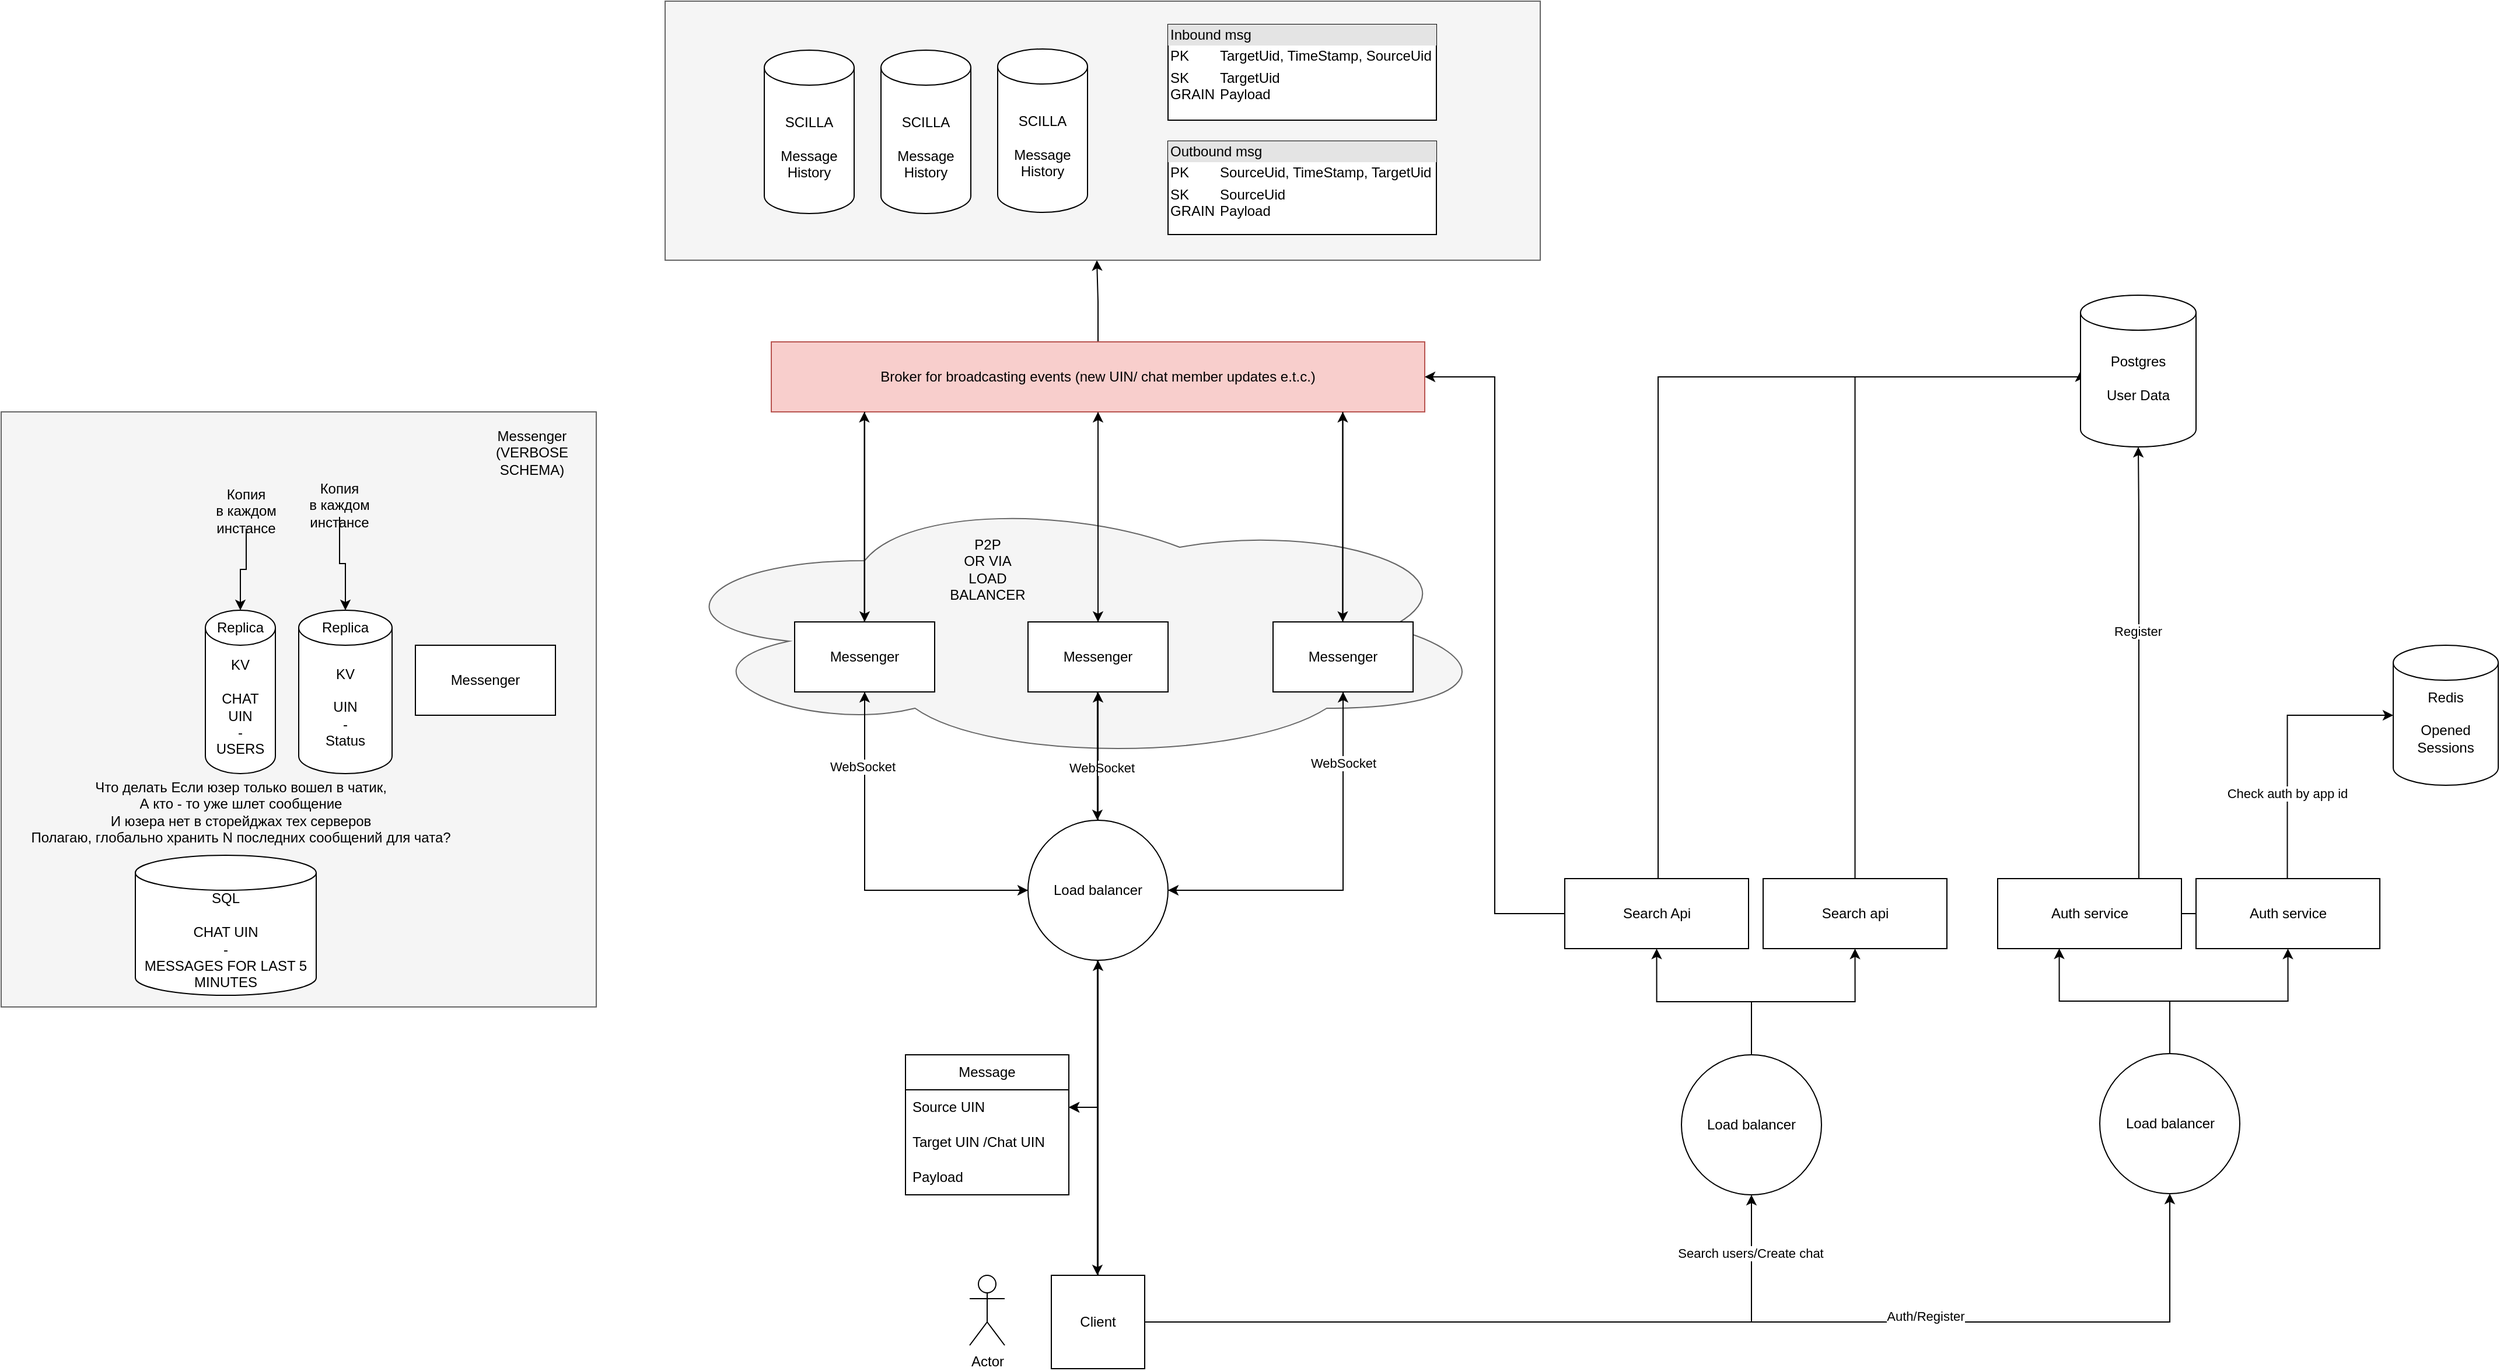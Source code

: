 <mxfile version="22.0.4" type="github">
  <diagram name="Страница — 1" id="5_0Qeo6E_ln5zNBvkZSz">
    <mxGraphModel dx="2112" dy="1877" grid="1" gridSize="10" guides="1" tooltips="1" connect="1" arrows="1" fold="1" page="1" pageScale="1" pageWidth="827" pageHeight="1169" math="0" shadow="0">
      <root>
        <mxCell id="0" />
        <mxCell id="1" parent="0" />
        <mxCell id="bu4E3NPVf6JOQ5FHrsc9-43" value="" style="ellipse;shape=cloud;whiteSpace=wrap;html=1;fillColor=#f5f5f5;strokeColor=#666666;fontColor=#333333;" parent="1" vertex="1">
          <mxGeometry x="20" y="220" width="720" height="230" as="geometry" />
        </mxCell>
        <mxCell id="cajsBiBxqNgi6xzSHzBe-105" value="" style="whiteSpace=wrap;html=1;aspect=fixed;fillColor=#f5f5f5;fontColor=#333333;strokeColor=#666666;" parent="1" vertex="1">
          <mxGeometry x="-540" y="150" width="510" height="510" as="geometry" />
        </mxCell>
        <mxCell id="cajsBiBxqNgi6xzSHzBe-158" style="edgeStyle=orthogonalEdgeStyle;rounded=0;orthogonalLoop=1;jettySize=auto;html=1;entryX=0;entryY=0.5;entryDx=0;entryDy=0;" parent="1" source="cajsBiBxqNgi6xzSHzBe-1" target="cajsBiBxqNgi6xzSHzBe-34" edge="1">
          <mxGeometry relative="1" as="geometry">
            <Array as="points">
              <mxPoint x="200" y="560" />
            </Array>
          </mxGeometry>
        </mxCell>
        <mxCell id="cajsBiBxqNgi6xzSHzBe-1" value="Messenger" style="rounded=0;whiteSpace=wrap;html=1;" parent="1" vertex="1">
          <mxGeometry x="140" y="330" width="120" height="60" as="geometry" />
        </mxCell>
        <mxCell id="cajsBiBxqNgi6xzSHzBe-2" value="Messenger" style="rounded=0;whiteSpace=wrap;html=1;" parent="1" vertex="1">
          <mxGeometry x="340" y="330" width="120" height="60" as="geometry" />
        </mxCell>
        <mxCell id="cajsBiBxqNgi6xzSHzBe-155" style="edgeStyle=orthogonalEdgeStyle;rounded=0;orthogonalLoop=1;jettySize=auto;html=1;entryX=1;entryY=0.5;entryDx=0;entryDy=0;" parent="1" source="cajsBiBxqNgi6xzSHzBe-3" target="cajsBiBxqNgi6xzSHzBe-34" edge="1">
          <mxGeometry relative="1" as="geometry">
            <Array as="points">
              <mxPoint x="610" y="560" />
            </Array>
          </mxGeometry>
        </mxCell>
        <mxCell id="cajsBiBxqNgi6xzSHzBe-3" value="Messenger" style="rounded=0;whiteSpace=wrap;html=1;" parent="1" vertex="1">
          <mxGeometry x="550" y="330" width="120" height="60" as="geometry" />
        </mxCell>
        <mxCell id="cajsBiBxqNgi6xzSHzBe-35" style="edgeStyle=orthogonalEdgeStyle;rounded=0;orthogonalLoop=1;jettySize=auto;html=1;entryX=0.5;entryY=1;entryDx=0;entryDy=0;" parent="1" source="cajsBiBxqNgi6xzSHzBe-5" target="cajsBiBxqNgi6xzSHzBe-34" edge="1">
          <mxGeometry relative="1" as="geometry" />
        </mxCell>
        <mxCell id="cajsBiBxqNgi6xzSHzBe-139" style="edgeStyle=orthogonalEdgeStyle;rounded=0;orthogonalLoop=1;jettySize=auto;html=1;entryX=0.5;entryY=1;entryDx=0;entryDy=0;" parent="1" source="cajsBiBxqNgi6xzSHzBe-5" target="cajsBiBxqNgi6xzSHzBe-124" edge="1">
          <mxGeometry relative="1" as="geometry" />
        </mxCell>
        <mxCell id="cajsBiBxqNgi6xzSHzBe-143" value="Search users/Create chat" style="edgeLabel;html=1;align=center;verticalAlign=middle;resizable=0;points=[];" parent="cajsBiBxqNgi6xzSHzBe-139" vertex="1" connectable="0">
          <mxGeometry x="0.843" y="1" relative="1" as="geometry">
            <mxPoint as="offset" />
          </mxGeometry>
        </mxCell>
        <mxCell id="cajsBiBxqNgi6xzSHzBe-140" style="edgeStyle=orthogonalEdgeStyle;rounded=0;orthogonalLoop=1;jettySize=auto;html=1;entryX=0.5;entryY=1;entryDx=0;entryDy=0;" parent="1" source="cajsBiBxqNgi6xzSHzBe-5" target="cajsBiBxqNgi6xzSHzBe-52" edge="1">
          <mxGeometry relative="1" as="geometry" />
        </mxCell>
        <mxCell id="cajsBiBxqNgi6xzSHzBe-141" value="Auth/Register" style="edgeLabel;html=1;align=center;verticalAlign=middle;resizable=0;points=[];" parent="cajsBiBxqNgi6xzSHzBe-140" vertex="1" connectable="0">
          <mxGeometry x="0.354" y="5" relative="1" as="geometry">
            <mxPoint as="offset" />
          </mxGeometry>
        </mxCell>
        <mxCell id="cajsBiBxqNgi6xzSHzBe-5" value="Client" style="whiteSpace=wrap;html=1;aspect=fixed;" parent="1" vertex="1">
          <mxGeometry x="360" y="890" width="80" height="80" as="geometry" />
        </mxCell>
        <mxCell id="cajsBiBxqNgi6xzSHzBe-36" style="edgeStyle=orthogonalEdgeStyle;rounded=0;orthogonalLoop=1;jettySize=auto;html=1;entryX=0.5;entryY=1;entryDx=0;entryDy=0;" parent="1" source="cajsBiBxqNgi6xzSHzBe-34" target="cajsBiBxqNgi6xzSHzBe-3" edge="1">
          <mxGeometry relative="1" as="geometry" />
        </mxCell>
        <mxCell id="cajsBiBxqNgi6xzSHzBe-73" value="&lt;div&gt;WebSocket&lt;/div&gt;" style="edgeLabel;html=1;align=center;verticalAlign=middle;resizable=0;points=[];" parent="cajsBiBxqNgi6xzSHzBe-36" vertex="1" connectable="0">
          <mxGeometry x="0.504" y="2" relative="1" as="geometry">
            <mxPoint x="2" y="-19" as="offset" />
          </mxGeometry>
        </mxCell>
        <mxCell id="cajsBiBxqNgi6xzSHzBe-37" style="edgeStyle=orthogonalEdgeStyle;rounded=0;orthogonalLoop=1;jettySize=auto;html=1;entryX=0.5;entryY=1;entryDx=0;entryDy=0;" parent="1" source="cajsBiBxqNgi6xzSHzBe-34" target="cajsBiBxqNgi6xzSHzBe-2" edge="1">
          <mxGeometry relative="1" as="geometry" />
        </mxCell>
        <mxCell id="cajsBiBxqNgi6xzSHzBe-72" value="WebSocket" style="edgeLabel;html=1;align=center;verticalAlign=middle;resizable=0;points=[];" parent="cajsBiBxqNgi6xzSHzBe-37" vertex="1" connectable="0">
          <mxGeometry x="-0.174" y="-3" relative="1" as="geometry">
            <mxPoint as="offset" />
          </mxGeometry>
        </mxCell>
        <mxCell id="cajsBiBxqNgi6xzSHzBe-38" style="edgeStyle=orthogonalEdgeStyle;rounded=0;orthogonalLoop=1;jettySize=auto;html=1;entryX=0.5;entryY=1;entryDx=0;entryDy=0;" parent="1" source="cajsBiBxqNgi6xzSHzBe-34" target="cajsBiBxqNgi6xzSHzBe-1" edge="1">
          <mxGeometry relative="1" as="geometry" />
        </mxCell>
        <mxCell id="cajsBiBxqNgi6xzSHzBe-74" value="WebSocket" style="edgeLabel;html=1;align=center;verticalAlign=middle;resizable=0;points=[];" parent="cajsBiBxqNgi6xzSHzBe-38" vertex="1" connectable="0">
          <mxGeometry x="0.59" y="2" relative="1" as="geometry">
            <mxPoint as="offset" />
          </mxGeometry>
        </mxCell>
        <mxCell id="bu4E3NPVf6JOQ5FHrsc9-1" value="" style="edgeStyle=orthogonalEdgeStyle;rounded=0;orthogonalLoop=1;jettySize=auto;html=1;" parent="1" source="cajsBiBxqNgi6xzSHzBe-34" target="cajsBiBxqNgi6xzSHzBe-148" edge="1">
          <mxGeometry relative="1" as="geometry" />
        </mxCell>
        <mxCell id="bu4E3NPVf6JOQ5FHrsc9-2" value="" style="edgeStyle=orthogonalEdgeStyle;rounded=0;orthogonalLoop=1;jettySize=auto;html=1;" parent="1" source="cajsBiBxqNgi6xzSHzBe-34" target="cajsBiBxqNgi6xzSHzBe-148" edge="1">
          <mxGeometry relative="1" as="geometry" />
        </mxCell>
        <mxCell id="cajsBiBxqNgi6xzSHzBe-34" value="Load balancer&lt;br&gt;" style="ellipse;whiteSpace=wrap;html=1;aspect=fixed;" parent="1" vertex="1">
          <mxGeometry x="340" y="500" width="120" height="120" as="geometry" />
        </mxCell>
        <mxCell id="cajsBiBxqNgi6xzSHzBe-39" value="Actor" style="shape=umlActor;verticalLabelPosition=bottom;verticalAlign=top;html=1;outlineConnect=0;" parent="1" vertex="1">
          <mxGeometry x="290" y="890" width="30" height="60" as="geometry" />
        </mxCell>
        <mxCell id="cajsBiBxqNgi6xzSHzBe-42" value="Auth service" style="whiteSpace=wrap;html=1;direction=south;" parent="1" vertex="1">
          <mxGeometry x="1171" y="550" width="157.5" height="60" as="geometry" />
        </mxCell>
        <mxCell id="cajsBiBxqNgi6xzSHzBe-91" style="edgeStyle=orthogonalEdgeStyle;rounded=0;orthogonalLoop=1;jettySize=auto;html=1;entryX=1;entryY=0.5;entryDx=0;entryDy=0;" parent="1" source="cajsBiBxqNgi6xzSHzBe-52" target="cajsBiBxqNgi6xzSHzBe-62" edge="1">
          <mxGeometry relative="1" as="geometry" />
        </mxCell>
        <mxCell id="cajsBiBxqNgi6xzSHzBe-52" value="Load balancer" style="ellipse;whiteSpace=wrap;html=1;aspect=fixed;" parent="1" vertex="1">
          <mxGeometry x="1258.5" y="700" width="120" height="120" as="geometry" />
        </mxCell>
        <mxCell id="cajsBiBxqNgi6xzSHzBe-56" value="Redis&lt;br&gt;&lt;br&gt;Opened&lt;br&gt;&lt;div&gt;Sessions&lt;/div&gt;&lt;div&gt;&lt;br&gt;&lt;/div&gt;" style="shape=cylinder3;whiteSpace=wrap;html=1;boundedLbl=1;backgroundOutline=1;size=15;" parent="1" vertex="1">
          <mxGeometry x="1510" y="350" width="90" height="120" as="geometry" />
        </mxCell>
        <mxCell id="cajsBiBxqNgi6xzSHzBe-59" style="edgeStyle=orthogonalEdgeStyle;rounded=0;orthogonalLoop=1;jettySize=auto;html=1;entryX=0;entryY=0.5;entryDx=0;entryDy=0;entryPerimeter=0;" parent="1" source="cajsBiBxqNgi6xzSHzBe-42" target="cajsBiBxqNgi6xzSHzBe-56" edge="1">
          <mxGeometry relative="1" as="geometry" />
        </mxCell>
        <mxCell id="cajsBiBxqNgi6xzSHzBe-122" value="Check auth by app id" style="edgeLabel;html=1;align=center;verticalAlign=middle;resizable=0;points=[];" parent="cajsBiBxqNgi6xzSHzBe-59" vertex="1" connectable="0">
          <mxGeometry x="0.106" y="1" relative="1" as="geometry">
            <mxPoint as="offset" />
          </mxGeometry>
        </mxCell>
        <mxCell id="cajsBiBxqNgi6xzSHzBe-62" value="Auth service" style="whiteSpace=wrap;html=1;direction=south;" parent="1" vertex="1">
          <mxGeometry x="1341" y="550" width="157.5" height="60" as="geometry" />
        </mxCell>
        <mxCell id="cajsBiBxqNgi6xzSHzBe-90" style="edgeStyle=orthogonalEdgeStyle;rounded=0;orthogonalLoop=1;jettySize=auto;html=1;entryX=0.998;entryY=0.665;entryDx=0;entryDy=0;entryPerimeter=0;" parent="1" source="cajsBiBxqNgi6xzSHzBe-52" target="cajsBiBxqNgi6xzSHzBe-42" edge="1">
          <mxGeometry relative="1" as="geometry" />
        </mxCell>
        <mxCell id="bu4E3NPVf6JOQ5FHrsc9-32" style="edgeStyle=orthogonalEdgeStyle;rounded=0;orthogonalLoop=1;jettySize=auto;html=1;entryX=0.5;entryY=1;entryDx=0;entryDy=0;" parent="1" source="cajsBiBxqNgi6xzSHzBe-94" edge="1">
          <mxGeometry relative="1" as="geometry">
            <mxPoint x="399.0" y="20" as="targetPoint" />
          </mxGeometry>
        </mxCell>
        <mxCell id="bu4E3NPVf6JOQ5FHrsc9-36" style="edgeStyle=orthogonalEdgeStyle;rounded=0;orthogonalLoop=1;jettySize=auto;html=1;entryX=0.5;entryY=0;entryDx=0;entryDy=0;" parent="1" source="cajsBiBxqNgi6xzSHzBe-94" target="cajsBiBxqNgi6xzSHzBe-2" edge="1">
          <mxGeometry relative="1" as="geometry" />
        </mxCell>
        <mxCell id="cajsBiBxqNgi6xzSHzBe-94" value="Broker for broadcasting events (new UIN/ chat member updates e.t.c.)" style="rounded=0;whiteSpace=wrap;html=1;fillColor=#f8cecc;strokeColor=#b85450;" parent="1" vertex="1">
          <mxGeometry x="120" y="90" width="560" height="60" as="geometry" />
        </mxCell>
        <mxCell id="cajsBiBxqNgi6xzSHzBe-104" value="" style="group" parent="1" vertex="1" connectable="0">
          <mxGeometry x="-470" y="260" width="405" height="268" as="geometry" />
        </mxCell>
        <mxCell id="cajsBiBxqNgi6xzSHzBe-75" value="KV&lt;br&gt;&lt;br&gt;UIN&lt;br&gt;-&lt;br&gt;Status" style="shape=cylinder3;whiteSpace=wrap;html=1;boundedLbl=1;backgroundOutline=1;size=15;" parent="cajsBiBxqNgi6xzSHzBe-104" vertex="1">
          <mxGeometry x="185" y="60" width="80" height="140" as="geometry" />
        </mxCell>
        <mxCell id="cajsBiBxqNgi6xzSHzBe-77" value="Messenger" style="rounded=0;whiteSpace=wrap;html=1;" parent="cajsBiBxqNgi6xzSHzBe-104" vertex="1">
          <mxGeometry x="285" y="90" width="120" height="60" as="geometry" />
        </mxCell>
        <mxCell id="cajsBiBxqNgi6xzSHzBe-78" value="KV&lt;br&gt;&lt;br&gt;CHAT&lt;br&gt;UIN&lt;br&gt;-&lt;br&gt;USERS" style="shape=cylinder3;whiteSpace=wrap;html=1;boundedLbl=1;backgroundOutline=1;size=15;" parent="cajsBiBxqNgi6xzSHzBe-104" vertex="1">
          <mxGeometry x="105" y="60" width="60" height="140" as="geometry" />
        </mxCell>
        <mxCell id="cajsBiBxqNgi6xzSHzBe-99" value="Что делать Если юзер только вошел в чатик, &lt;br&gt;А кто - то уже шлет сообщение&lt;br&gt;И юзера нет в сторейджах тех серверов&lt;br&gt;Полагаю, глобально хранить N последних сообщений для чата?" style="text;html=1;align=center;verticalAlign=middle;resizable=0;points=[];autosize=1;strokeColor=none;fillColor=none;" parent="cajsBiBxqNgi6xzSHzBe-104" vertex="1">
          <mxGeometry x="-55" y="198" width="380" height="70" as="geometry" />
        </mxCell>
        <mxCell id="cajsBiBxqNgi6xzSHzBe-101" value="Replica" style="text;html=1;strokeColor=none;fillColor=none;align=center;verticalAlign=middle;whiteSpace=wrap;rounded=0;" parent="cajsBiBxqNgi6xzSHzBe-104" vertex="1">
          <mxGeometry x="105" y="60" width="60" height="30" as="geometry" />
        </mxCell>
        <mxCell id="cajsBiBxqNgi6xzSHzBe-102" value="Replica" style="text;html=1;strokeColor=none;fillColor=none;align=center;verticalAlign=middle;whiteSpace=wrap;rounded=0;" parent="cajsBiBxqNgi6xzSHzBe-104" vertex="1">
          <mxGeometry x="195" y="60" width="60" height="30" as="geometry" />
        </mxCell>
        <mxCell id="cajsBiBxqNgi6xzSHzBe-111" style="edgeStyle=orthogonalEdgeStyle;rounded=0;orthogonalLoop=1;jettySize=auto;html=1;" parent="1" source="cajsBiBxqNgi6xzSHzBe-106" target="cajsBiBxqNgi6xzSHzBe-101" edge="1">
          <mxGeometry relative="1" as="geometry" />
        </mxCell>
        <mxCell id="cajsBiBxqNgi6xzSHzBe-106" value="Копия &lt;br&gt;в каждом инстансе" style="text;html=1;strokeColor=none;fillColor=none;align=center;verticalAlign=middle;whiteSpace=wrap;rounded=0;" parent="1" vertex="1">
          <mxGeometry x="-360" y="220" width="60" height="30" as="geometry" />
        </mxCell>
        <mxCell id="cajsBiBxqNgi6xzSHzBe-112" style="edgeStyle=orthogonalEdgeStyle;rounded=0;orthogonalLoop=1;jettySize=auto;html=1;" parent="1" source="cajsBiBxqNgi6xzSHzBe-107" target="cajsBiBxqNgi6xzSHzBe-102" edge="1">
          <mxGeometry relative="1" as="geometry" />
        </mxCell>
        <mxCell id="cajsBiBxqNgi6xzSHzBe-107" value="Копия &lt;br&gt;в каждом инстансе" style="text;html=1;strokeColor=none;fillColor=none;align=center;verticalAlign=middle;whiteSpace=wrap;rounded=0;" parent="1" vertex="1">
          <mxGeometry x="-280" y="220" width="60" height="20" as="geometry" />
        </mxCell>
        <mxCell id="cajsBiBxqNgi6xzSHzBe-114" value="SQL&lt;br&gt;&lt;br&gt;CHAT UIN &lt;br&gt;-&lt;br&gt;MESSAGES FOR LAST 5 MINUTES" style="shape=cylinder3;whiteSpace=wrap;html=1;boundedLbl=1;backgroundOutline=1;size=15;" parent="1" vertex="1">
          <mxGeometry x="-425" y="530" width="155" height="120" as="geometry" />
        </mxCell>
        <mxCell id="cajsBiBxqNgi6xzSHzBe-119" style="edgeStyle=orthogonalEdgeStyle;rounded=0;orthogonalLoop=1;jettySize=auto;html=1;entryX=0.5;entryY=1;entryDx=0;entryDy=0;entryPerimeter=0;" parent="1" source="cajsBiBxqNgi6xzSHzBe-42" target="bu4E3NPVf6JOQ5FHrsc9-30" edge="1">
          <mxGeometry relative="1" as="geometry">
            <Array as="points">
              <mxPoint x="1292" y="240" />
              <mxPoint x="1292" y="240" />
            </Array>
            <mxPoint x="1205" y="195" as="targetPoint" />
          </mxGeometry>
        </mxCell>
        <mxCell id="cajsBiBxqNgi6xzSHzBe-121" value="Register" style="edgeLabel;html=1;align=center;verticalAlign=middle;resizable=0;points=[];" parent="cajsBiBxqNgi6xzSHzBe-119" vertex="1" connectable="0">
          <mxGeometry x="0.148" y="1" relative="1" as="geometry">
            <mxPoint as="offset" />
          </mxGeometry>
        </mxCell>
        <mxCell id="cajsBiBxqNgi6xzSHzBe-133" style="edgeStyle=orthogonalEdgeStyle;rounded=0;orthogonalLoop=1;jettySize=auto;html=1;entryX=1;entryY=0.5;entryDx=0;entryDy=0;" parent="1" source="cajsBiBxqNgi6xzSHzBe-124" target="cajsBiBxqNgi6xzSHzBe-132" edge="1">
          <mxGeometry relative="1" as="geometry" />
        </mxCell>
        <mxCell id="cajsBiBxqNgi6xzSHzBe-134" style="edgeStyle=orthogonalEdgeStyle;rounded=0;orthogonalLoop=1;jettySize=auto;html=1;entryX=1;entryY=0.5;entryDx=0;entryDy=0;" parent="1" source="cajsBiBxqNgi6xzSHzBe-124" target="cajsBiBxqNgi6xzSHzBe-131" edge="1">
          <mxGeometry relative="1" as="geometry" />
        </mxCell>
        <mxCell id="cajsBiBxqNgi6xzSHzBe-124" value="Load balancer" style="ellipse;whiteSpace=wrap;html=1;aspect=fixed;" parent="1" vertex="1">
          <mxGeometry x="900" y="701" width="120" height="120" as="geometry" />
        </mxCell>
        <mxCell id="bu4E3NPVf6JOQ5FHrsc9-25" style="edgeStyle=orthogonalEdgeStyle;rounded=0;orthogonalLoop=1;jettySize=auto;html=1;entryX=1;entryY=0.5;entryDx=0;entryDy=0;" parent="1" source="cajsBiBxqNgi6xzSHzBe-131" target="cajsBiBxqNgi6xzSHzBe-94" edge="1">
          <mxGeometry relative="1" as="geometry" />
        </mxCell>
        <mxCell id="cajsBiBxqNgi6xzSHzBe-131" value="Search Api" style="whiteSpace=wrap;html=1;direction=south;" parent="1" vertex="1">
          <mxGeometry x="800" y="550" width="157.5" height="60" as="geometry" />
        </mxCell>
        <mxCell id="cajsBiBxqNgi6xzSHzBe-132" value="Search api" style="whiteSpace=wrap;html=1;direction=south;" parent="1" vertex="1">
          <mxGeometry x="970" y="550" width="157.5" height="60" as="geometry" />
        </mxCell>
        <mxCell id="cajsBiBxqNgi6xzSHzBe-137" style="edgeStyle=orthogonalEdgeStyle;rounded=0;orthogonalLoop=1;jettySize=auto;html=1;entryX=0;entryY=0.5;entryDx=0;entryDy=0;entryPerimeter=0;" parent="1" source="cajsBiBxqNgi6xzSHzBe-132" target="bu4E3NPVf6JOQ5FHrsc9-30" edge="1">
          <mxGeometry relative="1" as="geometry">
            <Array as="points">
              <mxPoint x="1049" y="120" />
              <mxPoint x="1242" y="120" />
            </Array>
            <mxPoint x="1160" y="112.5" as="targetPoint" />
          </mxGeometry>
        </mxCell>
        <mxCell id="cajsBiBxqNgi6xzSHzBe-138" style="edgeStyle=orthogonalEdgeStyle;rounded=0;orthogonalLoop=1;jettySize=auto;html=1;entryX=0;entryY=0.5;entryDx=0;entryDy=0;entryPerimeter=0;" parent="1" source="cajsBiBxqNgi6xzSHzBe-131" target="bu4E3NPVf6JOQ5FHrsc9-30" edge="1">
          <mxGeometry relative="1" as="geometry">
            <Array as="points">
              <mxPoint x="880" y="120" />
              <mxPoint x="1242" y="120" />
            </Array>
            <mxPoint x="1160" y="112.5" as="targetPoint" />
          </mxGeometry>
        </mxCell>
        <mxCell id="cajsBiBxqNgi6xzSHzBe-147" value="Message" style="swimlane;fontStyle=0;childLayout=stackLayout;horizontal=1;startSize=30;horizontalStack=0;resizeParent=1;resizeParentMax=0;resizeLast=0;collapsible=1;marginBottom=0;whiteSpace=wrap;html=1;" parent="1" vertex="1">
          <mxGeometry x="235" y="701" width="140" height="120" as="geometry" />
        </mxCell>
        <mxCell id="cajsBiBxqNgi6xzSHzBe-148" value="Source UIN" style="text;strokeColor=none;fillColor=none;align=left;verticalAlign=middle;spacingLeft=4;spacingRight=4;overflow=hidden;points=[[0,0.5],[1,0.5]];portConstraint=eastwest;rotatable=0;whiteSpace=wrap;html=1;" parent="cajsBiBxqNgi6xzSHzBe-147" vertex="1">
          <mxGeometry y="30" width="140" height="30" as="geometry" />
        </mxCell>
        <mxCell id="cajsBiBxqNgi6xzSHzBe-149" value="Target UIN /Chat UIN" style="text;strokeColor=none;fillColor=none;align=left;verticalAlign=middle;spacingLeft=4;spacingRight=4;overflow=hidden;points=[[0,0.5],[1,0.5]];portConstraint=eastwest;rotatable=0;whiteSpace=wrap;html=1;" parent="cajsBiBxqNgi6xzSHzBe-147" vertex="1">
          <mxGeometry y="60" width="140" height="30" as="geometry" />
        </mxCell>
        <mxCell id="cajsBiBxqNgi6xzSHzBe-150" value="Payload" style="text;strokeColor=none;fillColor=none;align=left;verticalAlign=middle;spacingLeft=4;spacingRight=4;overflow=hidden;points=[[0,0.5],[1,0.5]];portConstraint=eastwest;rotatable=0;whiteSpace=wrap;html=1;" parent="cajsBiBxqNgi6xzSHzBe-147" vertex="1">
          <mxGeometry y="90" width="140" height="30" as="geometry" />
        </mxCell>
        <mxCell id="cajsBiBxqNgi6xzSHzBe-152" style="edgeStyle=orthogonalEdgeStyle;rounded=0;orthogonalLoop=1;jettySize=auto;html=1;entryX=0.5;entryY=1;entryDx=0;entryDy=0;" parent="1" edge="1">
          <mxGeometry relative="1" as="geometry">
            <mxPoint x="399.47" y="620" as="sourcePoint" />
            <mxPoint x="399.47" y="890" as="targetPoint" />
          </mxGeometry>
        </mxCell>
        <mxCell id="cajsBiBxqNgi6xzSHzBe-156" style="edgeStyle=orthogonalEdgeStyle;rounded=0;orthogonalLoop=1;jettySize=auto;html=1;entryX=0.5;entryY=1;entryDx=0;entryDy=0;" parent="1" edge="1">
          <mxGeometry relative="1" as="geometry">
            <mxPoint x="399.47" y="390" as="sourcePoint" />
            <mxPoint x="399.47" y="500" as="targetPoint" />
          </mxGeometry>
        </mxCell>
        <mxCell id="bu4E3NPVf6JOQ5FHrsc9-3" value="P2P&lt;br&gt;OR VIA&lt;br&gt;LOAD&lt;br&gt;BALANCER" style="text;html=1;align=center;verticalAlign=middle;resizable=0;points=[];autosize=1;strokeColor=none;fillColor=none;" parent="1" vertex="1">
          <mxGeometry x="260" y="250" width="90" height="70" as="geometry" />
        </mxCell>
        <mxCell id="bu4E3NPVf6JOQ5FHrsc9-30" value="Postgres&lt;br&gt;&lt;br&gt;&lt;div&gt;User Data&lt;/div&gt;&lt;div&gt;&lt;br&gt;&lt;/div&gt;" style="shape=cylinder3;whiteSpace=wrap;html=1;boundedLbl=1;backgroundOutline=1;size=15;" parent="1" vertex="1">
          <mxGeometry x="1242" y="50" width="99" height="130" as="geometry" />
        </mxCell>
        <mxCell id="bu4E3NPVf6JOQ5FHrsc9-33" value="" style="group;fillColor=#f5f5f5;fontColor=#333333;strokeColor=#666666;" parent="1" vertex="1" connectable="0">
          <mxGeometry x="29" y="-202" width="750" height="222" as="geometry" />
        </mxCell>
        <mxCell id="bu4E3NPVf6JOQ5FHrsc9-7" value="SCILLA&lt;br&gt;&lt;br&gt;Message&lt;br&gt;History" style="shape=cylinder3;whiteSpace=wrap;html=1;boundedLbl=1;backgroundOutline=1;size=15;" parent="bu4E3NPVf6JOQ5FHrsc9-33" vertex="1">
          <mxGeometry x="285" y="41" width="77" height="140" as="geometry" />
        </mxCell>
        <mxCell id="bu4E3NPVf6JOQ5FHrsc9-27" value="SCILLA&lt;br&gt;&lt;br&gt;Message&lt;br&gt;History" style="shape=cylinder3;whiteSpace=wrap;html=1;boundedLbl=1;backgroundOutline=1;size=15;" parent="bu4E3NPVf6JOQ5FHrsc9-33" vertex="1">
          <mxGeometry x="185" y="42" width="77" height="140" as="geometry" />
        </mxCell>
        <mxCell id="bu4E3NPVf6JOQ5FHrsc9-28" value="SCILLA&lt;br&gt;&lt;br&gt;Message&lt;br&gt;History" style="shape=cylinder3;whiteSpace=wrap;html=1;boundedLbl=1;backgroundOutline=1;size=15;" parent="bu4E3NPVf6JOQ5FHrsc9-33" vertex="1">
          <mxGeometry x="85" y="42" width="77" height="140" as="geometry" />
        </mxCell>
        <mxCell id="Z2AJghqCF9fsOP8e2FjO-2" value="&lt;div style=&quot;box-sizing:border-box;width:100%;background:#e4e4e4;padding:2px;&quot;&gt;Outbound msg&lt;/div&gt;&lt;table style=&quot;width:100%;font-size:1em;&quot; cellpadding=&quot;2&quot; cellspacing=&quot;0&quot;&gt;&lt;tbody&gt;&lt;tr&gt;&lt;td&gt;PK&lt;/td&gt;&lt;td&gt;SourceUid, TimeStamp, TargetUid&lt;/td&gt;&lt;/tr&gt;&lt;tr&gt;&lt;td&gt;SK&lt;br&gt;GRAIN&lt;/td&gt;&lt;td&gt;SourceUid&lt;br&gt;Payload &lt;br&gt;&lt;/td&gt;&lt;/tr&gt;&lt;tr&gt;&lt;td&gt;&lt;/td&gt;&lt;td&gt;&lt;br&gt;&lt;/td&gt;&lt;/tr&gt;&lt;/tbody&gt;&lt;/table&gt;" style="verticalAlign=top;align=left;overflow=fill;html=1;whiteSpace=wrap;" vertex="1" parent="bu4E3NPVf6JOQ5FHrsc9-33">
          <mxGeometry x="431" y="120" width="230" height="80" as="geometry" />
        </mxCell>
        <mxCell id="bu4E3NPVf6JOQ5FHrsc9-37" style="edgeStyle=orthogonalEdgeStyle;rounded=0;orthogonalLoop=1;jettySize=auto;html=1;entryX=0.5;entryY=0;entryDx=0;entryDy=0;" parent="1" edge="1">
          <mxGeometry relative="1" as="geometry">
            <mxPoint x="400" y="330" as="sourcePoint" />
            <mxPoint x="400" y="150" as="targetPoint" />
          </mxGeometry>
        </mxCell>
        <mxCell id="bu4E3NPVf6JOQ5FHrsc9-39" style="edgeStyle=orthogonalEdgeStyle;rounded=0;orthogonalLoop=1;jettySize=auto;html=1;entryX=0.5;entryY=0;entryDx=0;entryDy=0;" parent="1" edge="1">
          <mxGeometry relative="1" as="geometry">
            <mxPoint x="609.74" y="150" as="sourcePoint" />
            <mxPoint x="609.74" y="330" as="targetPoint" />
          </mxGeometry>
        </mxCell>
        <mxCell id="bu4E3NPVf6JOQ5FHrsc9-40" style="edgeStyle=orthogonalEdgeStyle;rounded=0;orthogonalLoop=1;jettySize=auto;html=1;entryX=0.5;entryY=0;entryDx=0;entryDy=0;" parent="1" edge="1">
          <mxGeometry relative="1" as="geometry">
            <mxPoint x="609.74" y="330" as="sourcePoint" />
            <mxPoint x="609.74" y="150" as="targetPoint" />
          </mxGeometry>
        </mxCell>
        <mxCell id="bu4E3NPVf6JOQ5FHrsc9-41" style="edgeStyle=orthogonalEdgeStyle;rounded=0;orthogonalLoop=1;jettySize=auto;html=1;entryX=0.5;entryY=0;entryDx=0;entryDy=0;" parent="1" edge="1">
          <mxGeometry relative="1" as="geometry">
            <mxPoint x="199.74" y="330" as="sourcePoint" />
            <mxPoint x="199.74" y="150" as="targetPoint" />
          </mxGeometry>
        </mxCell>
        <mxCell id="bu4E3NPVf6JOQ5FHrsc9-42" style="edgeStyle=orthogonalEdgeStyle;rounded=0;orthogonalLoop=1;jettySize=auto;html=1;entryX=0.5;entryY=0;entryDx=0;entryDy=0;" parent="1" edge="1">
          <mxGeometry relative="1" as="geometry">
            <mxPoint x="200" y="150" as="sourcePoint" />
            <mxPoint x="200" y="330" as="targetPoint" />
          </mxGeometry>
        </mxCell>
        <mxCell id="bu4E3NPVf6JOQ5FHrsc9-44" value="Messenger&lt;br&gt;(VERBOSE&lt;br&gt;SCHEMA)" style="text;html=1;strokeColor=none;fillColor=none;align=center;verticalAlign=middle;whiteSpace=wrap;rounded=0;" parent="1" vertex="1">
          <mxGeometry x="-140" y="170" width="110" height="30" as="geometry" />
        </mxCell>
        <mxCell id="Z2AJghqCF9fsOP8e2FjO-1" value="&lt;div style=&quot;box-sizing:border-box;width:100%;background:#e4e4e4;padding:2px;&quot;&gt;Inbound msg&lt;/div&gt;&lt;table style=&quot;width:100%;font-size:1em;&quot; cellpadding=&quot;2&quot; cellspacing=&quot;0&quot;&gt;&lt;tbody&gt;&lt;tr&gt;&lt;td&gt;PK&lt;/td&gt;&lt;td&gt;TargetUid, TimeStamp, SourceUid&lt;/td&gt;&lt;/tr&gt;&lt;tr&gt;&lt;td&gt;SK&lt;br&gt;GRAIN&lt;/td&gt;&lt;td&gt;TargetUid&lt;br&gt;Payload &lt;br&gt;&lt;/td&gt;&lt;/tr&gt;&lt;tr&gt;&lt;td&gt;&lt;/td&gt;&lt;td&gt;&lt;br&gt;&lt;/td&gt;&lt;/tr&gt;&lt;/tbody&gt;&lt;/table&gt;" style="verticalAlign=top;align=left;overflow=fill;html=1;whiteSpace=wrap;" vertex="1" parent="1">
          <mxGeometry x="460" y="-182" width="230" height="82" as="geometry" />
        </mxCell>
      </root>
    </mxGraphModel>
  </diagram>
</mxfile>
